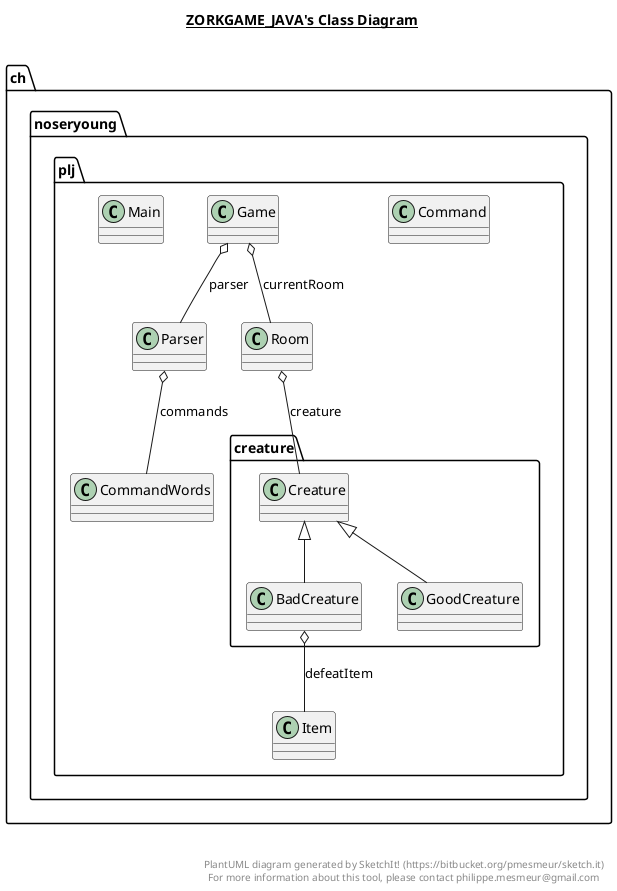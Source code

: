 @startuml

title __ZORKGAME_JAVA's Class Diagram__\n

  namespace ch.noseryoung.plj {
    class ch.noseryoung.plj.Command {
    }
  }
  

  namespace ch.noseryoung.plj {
    class ch.noseryoung.plj.CommandWords {
    }
  }
  

  namespace ch.noseryoung.plj {
    class ch.noseryoung.plj.Game {
    }
  }
  

  namespace ch.noseryoung.plj {
    class ch.noseryoung.plj.Item {
    }
  }
  

  namespace ch.noseryoung.plj {
    class ch.noseryoung.plj.Main {
    }
  }
  

  namespace ch.noseryoung.plj {
    class ch.noseryoung.plj.Parser {
    }
  }
  

  namespace ch.noseryoung.plj {
    class ch.noseryoung.plj.Room {
    }
  }
  

  namespace ch.noseryoung.plj {
    namespace creature {
      class ch.noseryoung.plj.creature.BadCreature {
      }
    }
  }
  

  namespace ch.noseryoung.plj {
    namespace creature {
      class ch.noseryoung.plj.creature.Creature {
      }
    }
  }
  

  namespace ch.noseryoung.plj {
    namespace creature {
      class ch.noseryoung.plj.creature.GoodCreature {
      }
    }
  }
  

  ch.noseryoung.plj.Game o-- ch.noseryoung.plj.Room : currentRoom
  ch.noseryoung.plj.Game o-- ch.noseryoung.plj.Parser : parser
  ch.noseryoung.plj.Parser o-- ch.noseryoung.plj.CommandWords : commands
  ch.noseryoung.plj.Room o-- ch.noseryoung.plj.creature.Creature : creature
  ch.noseryoung.plj.creature.BadCreature -up-|> ch.noseryoung.plj.creature.Creature
  ch.noseryoung.plj.creature.BadCreature o-- ch.noseryoung.plj.Item : defeatItem
  ch.noseryoung.plj.creature.GoodCreature -up-|> ch.noseryoung.plj.creature.Creature


right footer


PlantUML diagram generated by SketchIt! (https://bitbucket.org/pmesmeur/sketch.it)
For more information about this tool, please contact philippe.mesmeur@gmail.com
endfooter

@enduml
